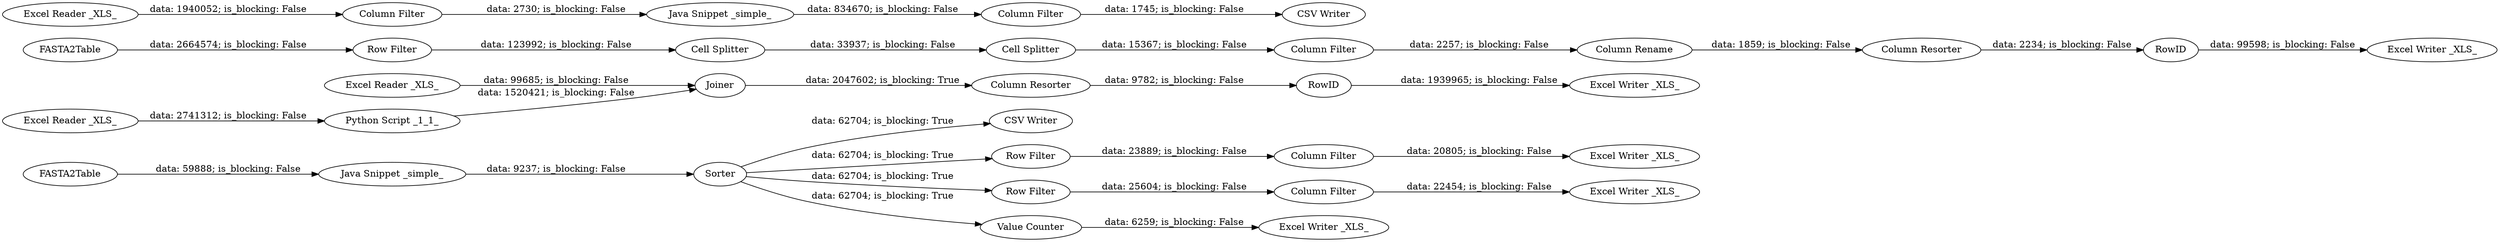 digraph {
	"1052928314614398995_15" [label="Excel Writer _XLS_"]
	"1052928314614398995_280" [label="Column Resorter"]
	"1052928314614398995_265" [label="Excel Writer _XLS_"]
	"1052928314614398995_268" [label="Column Filter"]
	"1052928314614398995_282" [label=RowID]
	"1052928314614398995_5" [label="CSV Writer"]
	"1052928314614398995_7" [label="Java Snippet _simple_"]
	"1052928314614398995_17" [label="Excel Writer _XLS_"]
	"1052928314614398995_10" [label="CSV Writer"]
	"1052928314614398995_206" [label=FASTA2Table]
	"1052928314614398995_16" [label="Excel Writer _XLS_"]
	"1052928314614398995_277" [label=Joiner]
	"1052928314614398995_279" [label="Cell Splitter"]
	"1052928314614398995_272" [label="Excel Reader _XLS_"]
	"1052928314614398995_267" [label="Cell Splitter"]
	"1052928314614398995_6" [label=FASTA2Table]
	"1052928314614398995_249" [label=RowID]
	"1052928314614398995_14" [label="Column Filter"]
	"1052928314614398995_269" [label="Column Rename"]
	"1052928314614398995_270" [label="Column Resorter"]
	"1052928314614398995_13" [label="Column Filter"]
	"1052928314614398995_2" [label="Column Filter"]
	"1052928314614398995_4" [label="Column Filter"]
	"1052928314614398995_281" [label="Excel Writer _XLS_"]
	"1052928314614398995_1" [label="Excel Reader _XLS_"]
	"1052928314614398995_8" [label=Sorter]
	"1052928314614398995_3" [label="Java Snippet _simple_"]
	"1052928314614398995_271" [label="Excel Reader _XLS_"]
	"1052928314614398995_276" [label="Python Script _1_1_"]
	"1052928314614398995_11" [label="Row Filter"]
	"1052928314614398995_18" [label="Row Filter"]
	"1052928314614398995_12" [label="Row Filter"]
	"1052928314614398995_9" [label="Value Counter"]
	"1052928314614398995_8" -> "1052928314614398995_11" [label="data: 62704; is_blocking: True"]
	"1052928314614398995_6" -> "1052928314614398995_7" [label="data: 59888; is_blocking: False"]
	"1052928314614398995_14" -> "1052928314614398995_16" [label="data: 22454; is_blocking: False"]
	"1052928314614398995_272" -> "1052928314614398995_277" [label="data: 99685; is_blocking: False"]
	"1052928314614398995_1" -> "1052928314614398995_2" [label="data: 1940052; is_blocking: False"]
	"1052928314614398995_276" -> "1052928314614398995_277" [label="data: 1520421; is_blocking: False"]
	"1052928314614398995_3" -> "1052928314614398995_4" [label="data: 834670; is_blocking: False"]
	"1052928314614398995_282" -> "1052928314614398995_281" [label="data: 1939965; is_blocking: False"]
	"1052928314614398995_2" -> "1052928314614398995_3" [label="data: 2730; is_blocking: False"]
	"1052928314614398995_268" -> "1052928314614398995_269" [label="data: 2257; is_blocking: False"]
	"1052928314614398995_12" -> "1052928314614398995_14" [label="data: 25604; is_blocking: False"]
	"1052928314614398995_277" -> "1052928314614398995_280" [label="data: 2047602; is_blocking: True"]
	"1052928314614398995_8" -> "1052928314614398995_12" [label="data: 62704; is_blocking: True"]
	"1052928314614398995_249" -> "1052928314614398995_265" [label="data: 99598; is_blocking: False"]
	"1052928314614398995_18" -> "1052928314614398995_267" [label="data: 123992; is_blocking: False"]
	"1052928314614398995_9" -> "1052928314614398995_17" [label="data: 6259; is_blocking: False"]
	"1052928314614398995_267" -> "1052928314614398995_279" [label="data: 33937; is_blocking: False"]
	"1052928314614398995_4" -> "1052928314614398995_5" [label="data: 1745; is_blocking: False"]
	"1052928314614398995_11" -> "1052928314614398995_13" [label="data: 23889; is_blocking: False"]
	"1052928314614398995_8" -> "1052928314614398995_10" [label="data: 62704; is_blocking: True"]
	"1052928314614398995_279" -> "1052928314614398995_268" [label="data: 15367; is_blocking: False"]
	"1052928314614398995_13" -> "1052928314614398995_15" [label="data: 20805; is_blocking: False"]
	"1052928314614398995_270" -> "1052928314614398995_249" [label="data: 2234; is_blocking: False"]
	"1052928314614398995_8" -> "1052928314614398995_9" [label="data: 62704; is_blocking: True"]
	"1052928314614398995_206" -> "1052928314614398995_18" [label="data: 2664574; is_blocking: False"]
	"1052928314614398995_280" -> "1052928314614398995_282" [label="data: 9782; is_blocking: False"]
	"1052928314614398995_269" -> "1052928314614398995_270" [label="data: 1859; is_blocking: False"]
	"1052928314614398995_271" -> "1052928314614398995_276" [label="data: 2741312; is_blocking: False"]
	"1052928314614398995_7" -> "1052928314614398995_8" [label="data: 9237; is_blocking: False"]
	rankdir=LR
}
